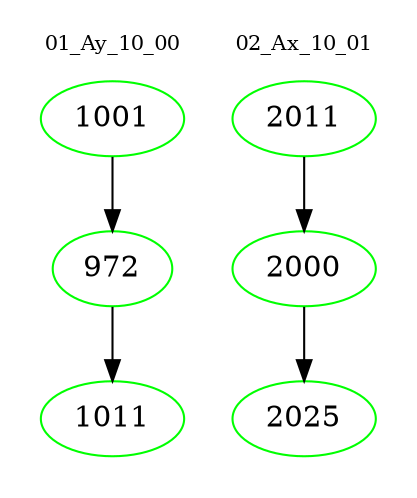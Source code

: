 digraph{
subgraph cluster_0 {
color = white
label = "01_Ay_10_00";
fontsize=10;
T0_1001 [label="1001", color="green"]
T0_1001 -> T0_972 [color="black"]
T0_972 [label="972", color="green"]
T0_972 -> T0_1011 [color="black"]
T0_1011 [label="1011", color="green"]
}
subgraph cluster_1 {
color = white
label = "02_Ax_10_01";
fontsize=10;
T1_2011 [label="2011", color="green"]
T1_2011 -> T1_2000 [color="black"]
T1_2000 [label="2000", color="green"]
T1_2000 -> T1_2025 [color="black"]
T1_2025 [label="2025", color="green"]
}
}
